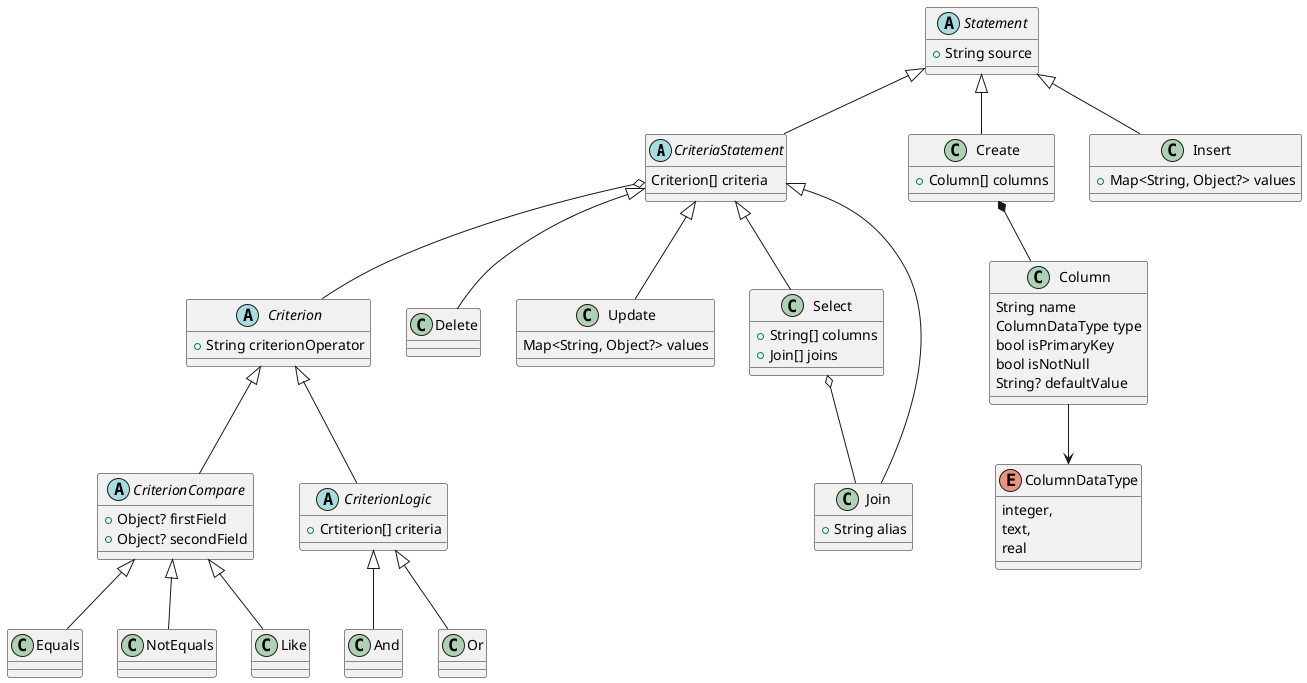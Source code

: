 @startuml statement_classes


abstract class CriteriaStatement extends Statement{
    Criterion[] criteria
}


CriteriaStatement o-- Criterion

abstract class Statement{
    + String source
}


abstract class Criterion{
    +String criterionOperator
}

abstract class CriterionCompare extends Criterion{

    + Object? firstField
    + Object? secondField
}

class Equals extends CriterionCompare{

}

class NotEquals extends CriterionCompare{

}

class Like extends CriterionCompare{

}

abstract class CriterionLogic extends Criterion{

    + Crtiterion[] criteria
}

class And extends CriterionLogic{

}
class Or extends CriterionLogic{

}

enum ColumnDataType{
    integer,
    text,
    real
}

class Create extends Statement{
    + Column[] columns
}

Create *-- Column

class Column{
    String name
    ColumnDataType type
    bool isPrimaryKey
    bool isNotNull
    String? defaultValue
}
Column --> ColumnDataType

class Delete extends CriteriaStatement{

}

class Update extends CriteriaStatement{
    Map<String, Object?> values
}


class Select extends CriteriaStatement{
    + String[] columns
    + Join[] joins

}

class Join extends CriteriaStatement {
    +String alias
}

Select o-- Join

class Insert extends Statement{
    + Map<String, Object?> values
}




@enduml